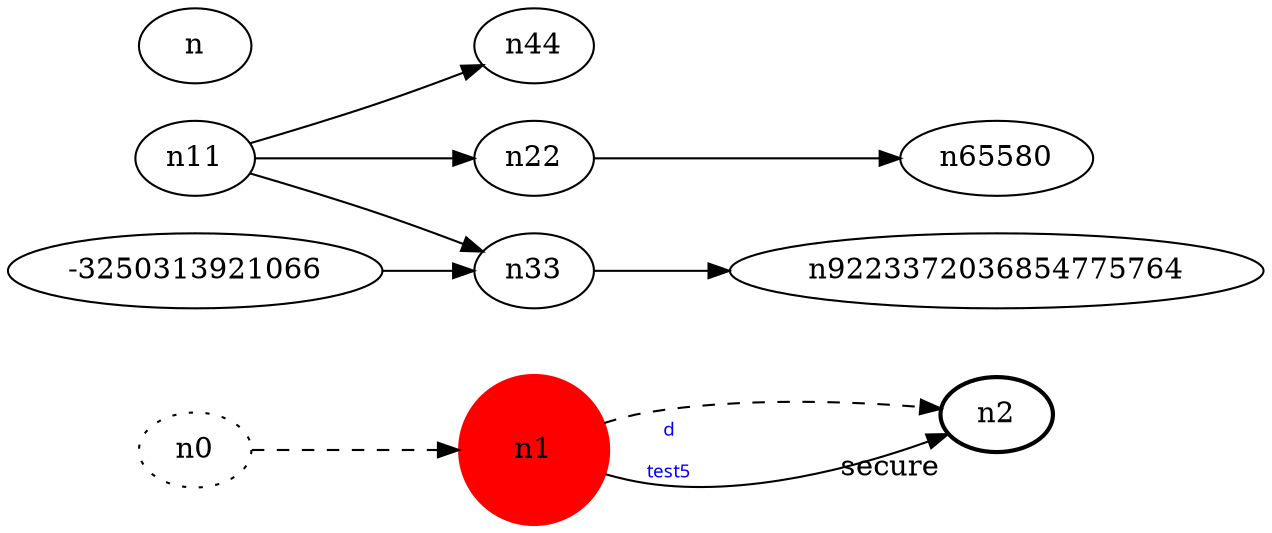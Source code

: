 digraph test5 {
	rankdir=LR;
	fontcolor=blue; /* c9223372036854775807; c1; c0 -- c1 */
	n0 [style=dotted, fillcolor="#123456"]; // c65536; c3; c2 -- c3
	n1 [height=1, width=1, color=red, style=filled];
	n2 [style=bold, xlabel="secure"];
	n0 -> n1 -> n2[style=dashed];
	n1 -> n2 [fontname="comic sans", label="d\n\l\G", fontcolor=blue, fontsize=9];
	n11 -> n22;
	n11 -> n33;
	n11 -> n44;
	n-3250313921066 -> n33;
	n22 -> n65580;
	n33 -> n9223372036854775764;
}
